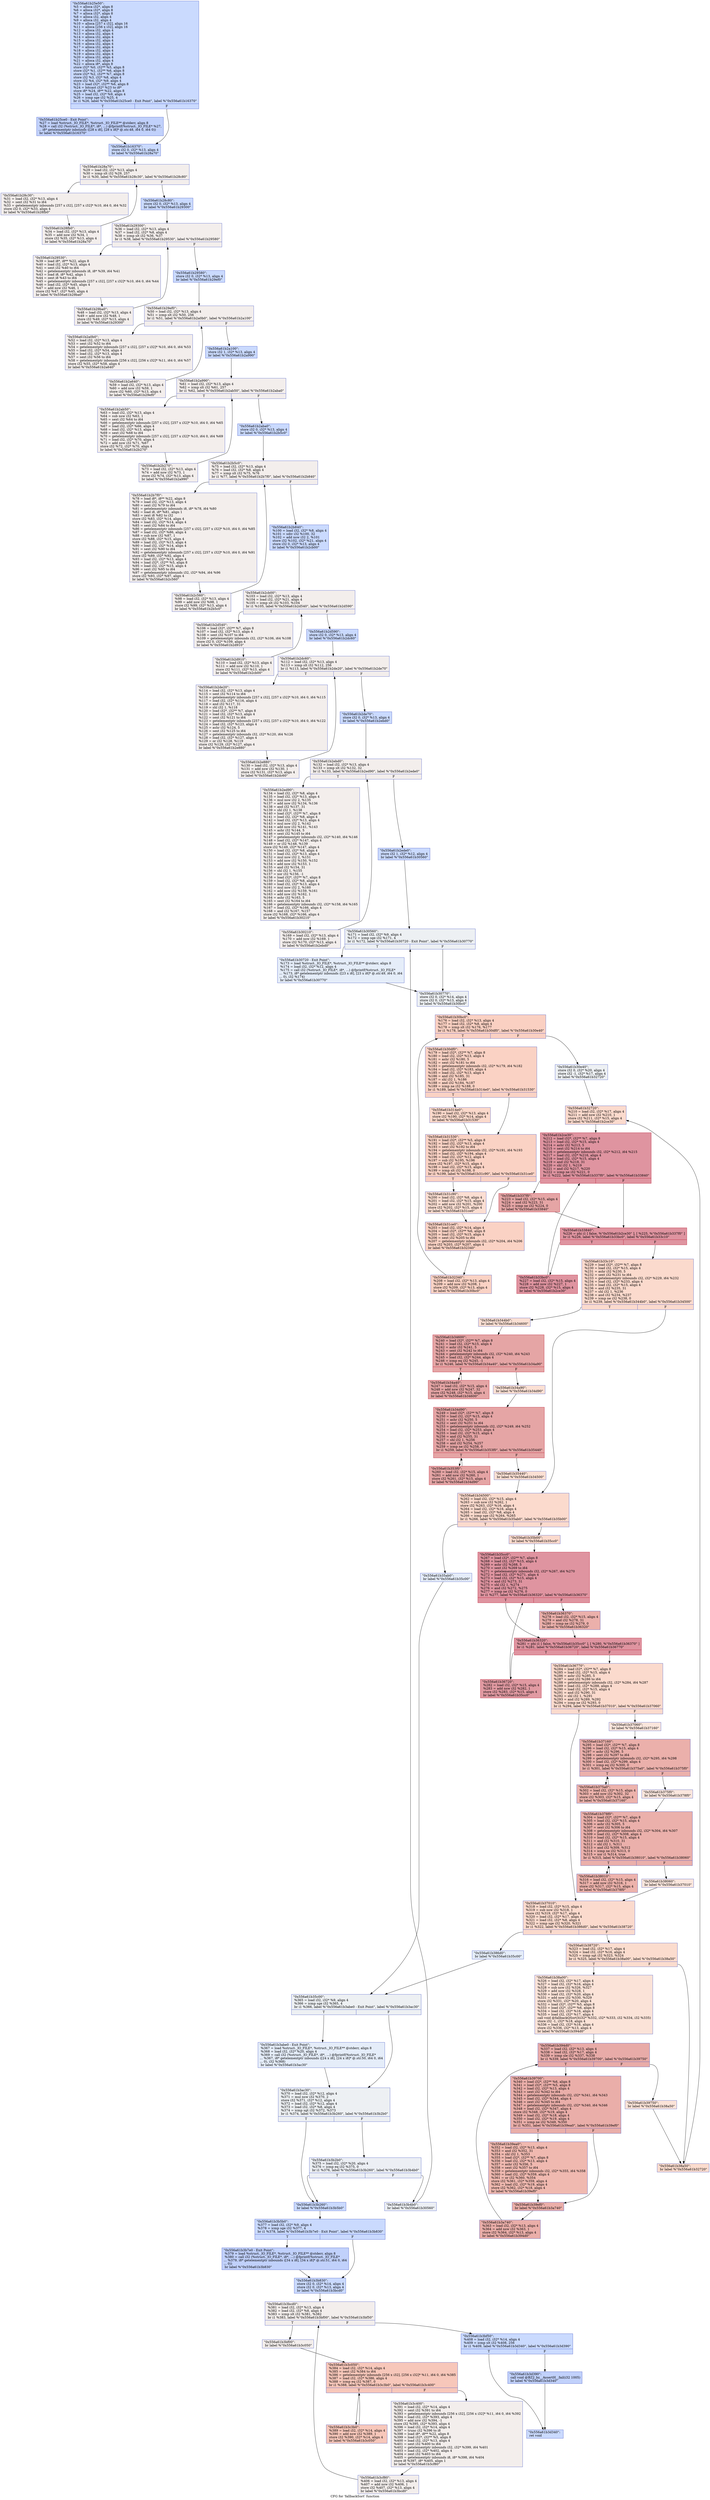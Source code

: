 digraph "CFG for 'fallbackSort' function" {
	label="CFG for 'fallbackSort' function";

	Node0x556a61b25e50 [shape=record,color="#3d50c3ff", style=filled, fillcolor="#88abfd70",label="{\"0x556a61b25e50\":\l  %5 = alloca i32*, align 8\l  %6 = alloca i32*, align 8\l  %7 = alloca i32*, align 8\l  %8 = alloca i32, align 4\l  %9 = alloca i32, align 4\l  %10 = alloca [257 x i32], align 16\l  %11 = alloca [256 x i32], align 16\l  %12 = alloca i32, align 4\l  %13 = alloca i32, align 4\l  %14 = alloca i32, align 4\l  %15 = alloca i32, align 4\l  %16 = alloca i32, align 4\l  %17 = alloca i32, align 4\l  %18 = alloca i32, align 4\l  %19 = alloca i32, align 4\l  %20 = alloca i32, align 4\l  %21 = alloca i32, align 4\l  %22 = alloca i8*, align 8\l  store i32* %0, i32** %5, align 8\l  store i32* %1, i32** %6, align 8\l  store i32* %2, i32** %7, align 8\l  store i32 %3, i32* %8, align 4\l  store i32 %4, i32* %9, align 4\l  %23 = load i32*, i32** %6, align 8\l  %24 = bitcast i32* %23 to i8*\l  store i8* %24, i8** %22, align 8\l  %25 = load i32, i32* %9, align 4\l  %26 = icmp sge i32 %25, 4\l  br i1 %26, label %\"0x556a61b25ce0 - Exit Point\", label %\"0x556a61b16370\"\l|{<s0>T|<s1>F}}"];
	Node0x556a61b25e50:s0 -> Node0x556a61b25ce0;
	Node0x556a61b25e50:s1 -> Node0x556a61b16370;
	Node0x556a61b25ce0 [shape=record,color="#3d50c3ff", style=filled, fillcolor="#7396f570",label="{\"0x556a61b25ce0 - Exit Point\":                    \l  %27 = load %struct._IO_FILE*, %struct._IO_FILE** @stderr, align 8\l  %28 = call i32 (%struct._IO_FILE*, i8*, ...) @fprintf(%struct._IO_FILE* %27,\l... i8* getelementptr inbounds ([28 x i8], [28 x i8]* @.str.48, i64 0, i64 0))\l  br label %\"0x556a61b16370\"\l}"];
	Node0x556a61b25ce0 -> Node0x556a61b16370;
	Node0x556a61b16370 [shape=record,color="#3d50c3ff", style=filled, fillcolor="#88abfd70",label="{\"0x556a61b16370\":                                 \l  store i32 0, i32* %13, align 4\l  br label %\"0x556a61b28a70\"\l}"];
	Node0x556a61b16370 -> Node0x556a61b28a70;
	Node0x556a61b28a70 [shape=record,color="#3d50c3ff", style=filled, fillcolor="#e3d9d370",label="{\"0x556a61b28a70\":                                 \l  %29 = load i32, i32* %13, align 4\l  %30 = icmp slt i32 %29, 257\l  br i1 %30, label %\"0x556a61b28c30\", label %\"0x556a61b28c80\"\l|{<s0>T|<s1>F}}"];
	Node0x556a61b28a70:s0 -> Node0x556a61b28c30;
	Node0x556a61b28a70:s1 -> Node0x556a61b28c80;
	Node0x556a61b28c30 [shape=record,color="#3d50c3ff", style=filled, fillcolor="#e3d9d370",label="{\"0x556a61b28c30\":                                 \l  %31 = load i32, i32* %13, align 4\l  %32 = sext i32 %31 to i64\l  %33 = getelementptr inbounds [257 x i32], [257 x i32]* %10, i64 0, i64 %32\l  store i32 0, i32* %33, align 4\l  br label %\"0x556a61b28fb0\"\l}"];
	Node0x556a61b28c30 -> Node0x556a61b28fb0;
	Node0x556a61b28fb0 [shape=record,color="#3d50c3ff", style=filled, fillcolor="#e3d9d370",label="{\"0x556a61b28fb0\":                                 \l  %34 = load i32, i32* %13, align 4\l  %35 = add nsw i32 %34, 1\l  store i32 %35, i32* %13, align 4\l  br label %\"0x556a61b28a70\"\l}"];
	Node0x556a61b28fb0 -> Node0x556a61b28a70;
	Node0x556a61b28c80 [shape=record,color="#3d50c3ff", style=filled, fillcolor="#88abfd70",label="{\"0x556a61b28c80\":                                 \l  store i32 0, i32* %13, align 4\l  br label %\"0x556a61b29300\"\l}"];
	Node0x556a61b28c80 -> Node0x556a61b29300;
	Node0x556a61b29300 [shape=record,color="#3d50c3ff", style=filled, fillcolor="#e3d9d370",label="{\"0x556a61b29300\":                                 \l  %36 = load i32, i32* %13, align 4\l  %37 = load i32, i32* %8, align 4\l  %38 = icmp slt i32 %36, %37\l  br i1 %38, label %\"0x556a61b29530\", label %\"0x556a61b29580\"\l|{<s0>T|<s1>F}}"];
	Node0x556a61b29300:s0 -> Node0x556a61b29530;
	Node0x556a61b29300:s1 -> Node0x556a61b29580;
	Node0x556a61b29530 [shape=record,color="#3d50c3ff", style=filled, fillcolor="#e3d9d370",label="{\"0x556a61b29530\":                                 \l  %39 = load i8*, i8** %22, align 8\l  %40 = load i32, i32* %13, align 4\l  %41 = sext i32 %40 to i64\l  %42 = getelementptr inbounds i8, i8* %39, i64 %41\l  %43 = load i8, i8* %42, align 1\l  %44 = zext i8 %43 to i64\l  %45 = getelementptr inbounds [257 x i32], [257 x i32]* %10, i64 0, i64 %44\l  %46 = load i32, i32* %45, align 4\l  %47 = add nsw i32 %46, 1\l  store i32 %47, i32* %45, align 4\l  br label %\"0x556a61b29ba0\"\l}"];
	Node0x556a61b29530 -> Node0x556a61b29ba0;
	Node0x556a61b29ba0 [shape=record,color="#3d50c3ff", style=filled, fillcolor="#e3d9d370",label="{\"0x556a61b29ba0\":                                 \l  %48 = load i32, i32* %13, align 4\l  %49 = add nsw i32 %48, 1\l  store i32 %49, i32* %13, align 4\l  br label %\"0x556a61b29300\"\l}"];
	Node0x556a61b29ba0 -> Node0x556a61b29300;
	Node0x556a61b29580 [shape=record,color="#3d50c3ff", style=filled, fillcolor="#88abfd70",label="{\"0x556a61b29580\":                                 \l  store i32 0, i32* %13, align 4\l  br label %\"0x556a61b29ef0\"\l}"];
	Node0x556a61b29580 -> Node0x556a61b29ef0;
	Node0x556a61b29ef0 [shape=record,color="#3d50c3ff", style=filled, fillcolor="#e3d9d370",label="{\"0x556a61b29ef0\":                                 \l  %50 = load i32, i32* %13, align 4\l  %51 = icmp slt i32 %50, 256\l  br i1 %51, label %\"0x556a61b2a0b0\", label %\"0x556a61b2a100\"\l|{<s0>T|<s1>F}}"];
	Node0x556a61b29ef0:s0 -> Node0x556a61b2a0b0;
	Node0x556a61b29ef0:s1 -> Node0x556a61b2a100;
	Node0x556a61b2a0b0 [shape=record,color="#3d50c3ff", style=filled, fillcolor="#e3d9d370",label="{\"0x556a61b2a0b0\":                                 \l  %52 = load i32, i32* %13, align 4\l  %53 = sext i32 %52 to i64\l  %54 = getelementptr inbounds [257 x i32], [257 x i32]* %10, i64 0, i64 %53\l  %55 = load i32, i32* %54, align 4\l  %56 = load i32, i32* %13, align 4\l  %57 = sext i32 %56 to i64\l  %58 = getelementptr inbounds [256 x i32], [256 x i32]* %11, i64 0, i64 %57\l  store i32 %55, i32* %58, align 4\l  br label %\"0x556a61b2a640\"\l}"];
	Node0x556a61b2a0b0 -> Node0x556a61b2a640;
	Node0x556a61b2a640 [shape=record,color="#3d50c3ff", style=filled, fillcolor="#e3d9d370",label="{\"0x556a61b2a640\":                                 \l  %59 = load i32, i32* %13, align 4\l  %60 = add nsw i32 %59, 1\l  store i32 %60, i32* %13, align 4\l  br label %\"0x556a61b29ef0\"\l}"];
	Node0x556a61b2a640 -> Node0x556a61b29ef0;
	Node0x556a61b2a100 [shape=record,color="#3d50c3ff", style=filled, fillcolor="#88abfd70",label="{\"0x556a61b2a100\":                                 \l  store i32 1, i32* %13, align 4\l  br label %\"0x556a61b2a990\"\l}"];
	Node0x556a61b2a100 -> Node0x556a61b2a990;
	Node0x556a61b2a990 [shape=record,color="#3d50c3ff", style=filled, fillcolor="#e3d9d370",label="{\"0x556a61b2a990\":                                 \l  %61 = load i32, i32* %13, align 4\l  %62 = icmp slt i32 %61, 257\l  br i1 %62, label %\"0x556a61b2ab50\", label %\"0x556a61b2aba0\"\l|{<s0>T|<s1>F}}"];
	Node0x556a61b2a990:s0 -> Node0x556a61b2ab50;
	Node0x556a61b2a990:s1 -> Node0x556a61b2aba0;
	Node0x556a61b2ab50 [shape=record,color="#3d50c3ff", style=filled, fillcolor="#e3d9d370",label="{\"0x556a61b2ab50\":                                 \l  %63 = load i32, i32* %13, align 4\l  %64 = sub nsw i32 %63, 1\l  %65 = sext i32 %64 to i64\l  %66 = getelementptr inbounds [257 x i32], [257 x i32]* %10, i64 0, i64 %65\l  %67 = load i32, i32* %66, align 4\l  %68 = load i32, i32* %13, align 4\l  %69 = sext i32 %68 to i64\l  %70 = getelementptr inbounds [257 x i32], [257 x i32]* %10, i64 0, i64 %69\l  %71 = load i32, i32* %70, align 4\l  %72 = add nsw i32 %71, %67\l  store i32 %72, i32* %70, align 4\l  br label %\"0x556a61b2b270\"\l}"];
	Node0x556a61b2ab50 -> Node0x556a61b2b270;
	Node0x556a61b2b270 [shape=record,color="#3d50c3ff", style=filled, fillcolor="#e3d9d370",label="{\"0x556a61b2b270\":                                 \l  %73 = load i32, i32* %13, align 4\l  %74 = add nsw i32 %73, 1\l  store i32 %74, i32* %13, align 4\l  br label %\"0x556a61b2a990\"\l}"];
	Node0x556a61b2b270 -> Node0x556a61b2a990;
	Node0x556a61b2aba0 [shape=record,color="#3d50c3ff", style=filled, fillcolor="#88abfd70",label="{\"0x556a61b2aba0\":                                 \l  store i32 0, i32* %13, align 4\l  br label %\"0x556a61b2b5c0\"\l}"];
	Node0x556a61b2aba0 -> Node0x556a61b2b5c0;
	Node0x556a61b2b5c0 [shape=record,color="#3d50c3ff", style=filled, fillcolor="#e3d9d370",label="{\"0x556a61b2b5c0\":                                 \l  %75 = load i32, i32* %13, align 4\l  %76 = load i32, i32* %8, align 4\l  %77 = icmp slt i32 %75, %76\l  br i1 %77, label %\"0x556a61b2b7f0\", label %\"0x556a61b2b840\"\l|{<s0>T|<s1>F}}"];
	Node0x556a61b2b5c0:s0 -> Node0x556a61b2b7f0;
	Node0x556a61b2b5c0:s1 -> Node0x556a61b2b840;
	Node0x556a61b2b7f0 [shape=record,color="#3d50c3ff", style=filled, fillcolor="#e3d9d370",label="{\"0x556a61b2b7f0\":                                 \l  %78 = load i8*, i8** %22, align 8\l  %79 = load i32, i32* %13, align 4\l  %80 = sext i32 %79 to i64\l  %81 = getelementptr inbounds i8, i8* %78, i64 %80\l  %82 = load i8, i8* %81, align 1\l  %83 = zext i8 %82 to i32\l  store i32 %83, i32* %14, align 4\l  %84 = load i32, i32* %14, align 4\l  %85 = sext i32 %84 to i64\l  %86 = getelementptr inbounds [257 x i32], [257 x i32]* %10, i64 0, i64 %85\l  %87 = load i32, i32* %86, align 4\l  %88 = sub nsw i32 %87, 1\l  store i32 %88, i32* %15, align 4\l  %89 = load i32, i32* %15, align 4\l  %90 = load i32, i32* %14, align 4\l  %91 = sext i32 %90 to i64\l  %92 = getelementptr inbounds [257 x i32], [257 x i32]* %10, i64 0, i64 %91\l  store i32 %89, i32* %92, align 4\l  %93 = load i32, i32* %13, align 4\l  %94 = load i32*, i32** %5, align 8\l  %95 = load i32, i32* %15, align 4\l  %96 = sext i32 %95 to i64\l  %97 = getelementptr inbounds i32, i32* %94, i64 %96\l  store i32 %93, i32* %97, align 4\l  br label %\"0x556a61b2c560\"\l}"];
	Node0x556a61b2b7f0 -> Node0x556a61b2c560;
	Node0x556a61b2c560 [shape=record,color="#3d50c3ff", style=filled, fillcolor="#e3d9d370",label="{\"0x556a61b2c560\":                                 \l  %98 = load i32, i32* %13, align 4\l  %99 = add nsw i32 %98, 1\l  store i32 %99, i32* %13, align 4\l  br label %\"0x556a61b2b5c0\"\l}"];
	Node0x556a61b2c560 -> Node0x556a61b2b5c0;
	Node0x556a61b2b840 [shape=record,color="#3d50c3ff", style=filled, fillcolor="#88abfd70",label="{\"0x556a61b2b840\":                                 \l  %100 = load i32, i32* %8, align 4\l  %101 = sdiv i32 %100, 32\l  %102 = add nsw i32 2, %101\l  store i32 %102, i32* %21, align 4\l  store i32 0, i32* %13, align 4\l  br label %\"0x556a61b2cb00\"\l}"];
	Node0x556a61b2b840 -> Node0x556a61b2cb00;
	Node0x556a61b2cb00 [shape=record,color="#3d50c3ff", style=filled, fillcolor="#e3d9d370",label="{\"0x556a61b2cb00\":                                 \l  %103 = load i32, i32* %13, align 4\l  %104 = load i32, i32* %21, align 4\l  %105 = icmp slt i32 %103, %104\l  br i1 %105, label %\"0x556a61b2d540\", label %\"0x556a61b2d590\"\l|{<s0>T|<s1>F}}"];
	Node0x556a61b2cb00:s0 -> Node0x556a61b2d540;
	Node0x556a61b2cb00:s1 -> Node0x556a61b2d590;
	Node0x556a61b2d540 [shape=record,color="#3d50c3ff", style=filled, fillcolor="#e3d9d370",label="{\"0x556a61b2d540\":                                 \l  %106 = load i32*, i32** %7, align 8\l  %107 = load i32, i32* %13, align 4\l  %108 = sext i32 %107 to i64\l  %109 = getelementptr inbounds i32, i32* %106, i64 %108\l  store i32 0, i32* %109, align 4\l  br label %\"0x556a61b2d910\"\l}"];
	Node0x556a61b2d540 -> Node0x556a61b2d910;
	Node0x556a61b2d910 [shape=record,color="#3d50c3ff", style=filled, fillcolor="#e3d9d370",label="{\"0x556a61b2d910\":                                 \l  %110 = load i32, i32* %13, align 4\l  %111 = add nsw i32 %110, 1\l  store i32 %111, i32* %13, align 4\l  br label %\"0x556a61b2cb00\"\l}"];
	Node0x556a61b2d910 -> Node0x556a61b2cb00;
	Node0x556a61b2d590 [shape=record,color="#3d50c3ff", style=filled, fillcolor="#88abfd70",label="{\"0x556a61b2d590\":                                 \l  store i32 0, i32* %13, align 4\l  br label %\"0x556a61b2dc60\"\l}"];
	Node0x556a61b2d590 -> Node0x556a61b2dc60;
	Node0x556a61b2dc60 [shape=record,color="#3d50c3ff", style=filled, fillcolor="#e3d9d370",label="{\"0x556a61b2dc60\":                                 \l  %112 = load i32, i32* %13, align 4\l  %113 = icmp slt i32 %112, 256\l  br i1 %113, label %\"0x556a61b2de20\", label %\"0x556a61b2de70\"\l|{<s0>T|<s1>F}}"];
	Node0x556a61b2dc60:s0 -> Node0x556a61b2de20;
	Node0x556a61b2dc60:s1 -> Node0x556a61b2de70;
	Node0x556a61b2de20 [shape=record,color="#3d50c3ff", style=filled, fillcolor="#e3d9d370",label="{\"0x556a61b2de20\":                                 \l  %114 = load i32, i32* %13, align 4\l  %115 = sext i32 %114 to i64\l  %116 = getelementptr inbounds [257 x i32], [257 x i32]* %10, i64 0, i64 %115\l  %117 = load i32, i32* %116, align 4\l  %118 = and i32 %117, 31\l  %119 = shl i32 1, %118\l  %120 = load i32*, i32** %7, align 8\l  %121 = load i32, i32* %13, align 4\l  %122 = sext i32 %121 to i64\l  %123 = getelementptr inbounds [257 x i32], [257 x i32]* %10, i64 0, i64 %122\l  %124 = load i32, i32* %123, align 4\l  %125 = ashr i32 %124, 5\l  %126 = sext i32 %125 to i64\l  %127 = getelementptr inbounds i32, i32* %120, i64 %126\l  %128 = load i32, i32* %127, align 4\l  %129 = or i32 %128, %119\l  store i32 %129, i32* %127, align 4\l  br label %\"0x556a61b2e880\"\l}"];
	Node0x556a61b2de20 -> Node0x556a61b2e880;
	Node0x556a61b2e880 [shape=record,color="#3d50c3ff", style=filled, fillcolor="#e3d9d370",label="{\"0x556a61b2e880\":                                 \l  %130 = load i32, i32* %13, align 4\l  %131 = add nsw i32 %130, 1\l  store i32 %131, i32* %13, align 4\l  br label %\"0x556a61b2dc60\"\l}"];
	Node0x556a61b2e880 -> Node0x556a61b2dc60;
	Node0x556a61b2de70 [shape=record,color="#3d50c3ff", style=filled, fillcolor="#88abfd70",label="{\"0x556a61b2de70\":                                 \l  store i32 0, i32* %13, align 4\l  br label %\"0x556a61b2ebd0\"\l}"];
	Node0x556a61b2de70 -> Node0x556a61b2ebd0;
	Node0x556a61b2ebd0 [shape=record,color="#3d50c3ff", style=filled, fillcolor="#e3d9d370",label="{\"0x556a61b2ebd0\":                                 \l  %132 = load i32, i32* %13, align 4\l  %133 = icmp slt i32 %132, 32\l  br i1 %133, label %\"0x556a61b2ed90\", label %\"0x556a61b2ede0\"\l|{<s0>T|<s1>F}}"];
	Node0x556a61b2ebd0:s0 -> Node0x556a61b2ed90;
	Node0x556a61b2ebd0:s1 -> Node0x556a61b2ede0;
	Node0x556a61b2ed90 [shape=record,color="#3d50c3ff", style=filled, fillcolor="#e3d9d370",label="{\"0x556a61b2ed90\":                                 \l  %134 = load i32, i32* %8, align 4\l  %135 = load i32, i32* %13, align 4\l  %136 = mul nsw i32 2, %135\l  %137 = add nsw i32 %134, %136\l  %138 = and i32 %137, 31\l  %139 = shl i32 1, %138\l  %140 = load i32*, i32** %7, align 8\l  %141 = load i32, i32* %8, align 4\l  %142 = load i32, i32* %13, align 4\l  %143 = mul nsw i32 2, %142\l  %144 = add nsw i32 %141, %143\l  %145 = ashr i32 %144, 5\l  %146 = sext i32 %145 to i64\l  %147 = getelementptr inbounds i32, i32* %140, i64 %146\l  %148 = load i32, i32* %147, align 4\l  %149 = or i32 %148, %139\l  store i32 %149, i32* %147, align 4\l  %150 = load i32, i32* %8, align 4\l  %151 = load i32, i32* %13, align 4\l  %152 = mul nsw i32 2, %151\l  %153 = add nsw i32 %150, %152\l  %154 = add nsw i32 %153, 1\l  %155 = and i32 %154, 31\l  %156 = shl i32 1, %155\l  %157 = xor i32 %156, -1\l  %158 = load i32*, i32** %7, align 8\l  %159 = load i32, i32* %8, align 4\l  %160 = load i32, i32* %13, align 4\l  %161 = mul nsw i32 2, %160\l  %162 = add nsw i32 %159, %161\l  %163 = add nsw i32 %162, 1\l  %164 = ashr i32 %163, 5\l  %165 = sext i32 %164 to i64\l  %166 = getelementptr inbounds i32, i32* %158, i64 %165\l  %167 = load i32, i32* %166, align 4\l  %168 = and i32 %167, %157\l  store i32 %168, i32* %166, align 4\l  br label %\"0x556a61b30210\"\l}"];
	Node0x556a61b2ed90 -> Node0x556a61b30210;
	Node0x556a61b30210 [shape=record,color="#3d50c3ff", style=filled, fillcolor="#e3d9d370",label="{\"0x556a61b30210\":                                 \l  %169 = load i32, i32* %13, align 4\l  %170 = add nsw i32 %169, 1\l  store i32 %170, i32* %13, align 4\l  br label %\"0x556a61b2ebd0\"\l}"];
	Node0x556a61b30210 -> Node0x556a61b2ebd0;
	Node0x556a61b2ede0 [shape=record,color="#3d50c3ff", style=filled, fillcolor="#88abfd70",label="{\"0x556a61b2ede0\":                                 \l  store i32 1, i32* %12, align 4\l  br label %\"0x556a61b30560\"\l}"];
	Node0x556a61b2ede0 -> Node0x556a61b30560;
	Node0x556a61b30560 [shape=record,color="#3d50c3ff", style=filled, fillcolor="#d6dce470",label="{\"0x556a61b30560\":                                 \l  %171 = load i32, i32* %9, align 4\l  %172 = icmp sge i32 %171, 4\l  br i1 %172, label %\"0x556a61b30720 - Exit Point\", label %\"0x556a61b30770\"\l|{<s0>T|<s1>F}}"];
	Node0x556a61b30560:s0 -> Node0x556a61b30720;
	Node0x556a61b30560:s1 -> Node0x556a61b30770;
	Node0x556a61b30720 [shape=record,color="#3d50c3ff", style=filled, fillcolor="#c5d6f270",label="{\"0x556a61b30720 - Exit Point\":                    \l  %173 = load %struct._IO_FILE*, %struct._IO_FILE** @stderr, align 8\l  %174 = load i32, i32* %12, align 4\l  %175 = call i32 (%struct._IO_FILE*, i8*, ...) @fprintf(%struct._IO_FILE*\l... %173, i8* getelementptr inbounds ([23 x i8], [23 x i8]* @.str.49, i64 0, i64\l... 0), i32 %174)\l  br label %\"0x556a61b30770\"\l}"];
	Node0x556a61b30720 -> Node0x556a61b30770;
	Node0x556a61b30770 [shape=record,color="#3d50c3ff", style=filled, fillcolor="#d6dce470",label="{\"0x556a61b30770\":                                 \l  store i32 0, i32* %14, align 4\l  store i32 0, i32* %13, align 4\l  br label %\"0x556a61b30bc0\"\l}"];
	Node0x556a61b30770 -> Node0x556a61b30bc0;
	Node0x556a61b30bc0 [shape=record,color="#3d50c3ff", style=filled, fillcolor="#f3947570",label="{\"0x556a61b30bc0\":                                 \l  %176 = load i32, i32* %13, align 4\l  %177 = load i32, i32* %8, align 4\l  %178 = icmp slt i32 %176, %177\l  br i1 %178, label %\"0x556a61b30df0\", label %\"0x556a61b30e40\"\l|{<s0>T|<s1>F}}"];
	Node0x556a61b30bc0:s0 -> Node0x556a61b30df0;
	Node0x556a61b30bc0:s1 -> Node0x556a61b30e40;
	Node0x556a61b30df0 [shape=record,color="#3d50c3ff", style=filled, fillcolor="#f4987a70",label="{\"0x556a61b30df0\":                                 \l  %179 = load i32*, i32** %7, align 8\l  %180 = load i32, i32* %13, align 4\l  %181 = ashr i32 %180, 5\l  %182 = sext i32 %181 to i64\l  %183 = getelementptr inbounds i32, i32* %179, i64 %182\l  %184 = load i32, i32* %183, align 4\l  %185 = load i32, i32* %13, align 4\l  %186 = and i32 %185, 31\l  %187 = shl i32 1, %186\l  %188 = and i32 %184, %187\l  %189 = icmp ne i32 %188, 0\l  br i1 %189, label %\"0x556a61b314e0\", label %\"0x556a61b31530\"\l|{<s0>T|<s1>F}}"];
	Node0x556a61b30df0:s0 -> Node0x556a61b314e0;
	Node0x556a61b30df0:s1 -> Node0x556a61b31530;
	Node0x556a61b314e0 [shape=record,color="#3d50c3ff", style=filled, fillcolor="#f7a88970",label="{\"0x556a61b314e0\":                                 \l  %190 = load i32, i32* %13, align 4\l  store i32 %190, i32* %14, align 4\l  br label %\"0x556a61b31530\"\l}"];
	Node0x556a61b314e0 -> Node0x556a61b31530;
	Node0x556a61b31530 [shape=record,color="#3d50c3ff", style=filled, fillcolor="#f4987a70",label="{\"0x556a61b31530\":                                 \l  %191 = load i32*, i32** %5, align 8\l  %192 = load i32, i32* %13, align 4\l  %193 = sext i32 %192 to i64\l  %194 = getelementptr inbounds i32, i32* %191, i64 %193\l  %195 = load i32, i32* %194, align 4\l  %196 = load i32, i32* %12, align 4\l  %197 = sub i32 %195, %196\l  store i32 %197, i32* %15, align 4\l  %198 = load i32, i32* %15, align 4\l  %199 = icmp slt i32 %198, 0\l  br i1 %199, label %\"0x556a61b31c90\", label %\"0x556a61b31ce0\"\l|{<s0>T|<s1>F}}"];
	Node0x556a61b31530:s0 -> Node0x556a61b31c90;
	Node0x556a61b31530:s1 -> Node0x556a61b31ce0;
	Node0x556a61b31c90 [shape=record,color="#3d50c3ff", style=filled, fillcolor="#f7b59970",label="{\"0x556a61b31c90\":                                 \l  %200 = load i32, i32* %8, align 4\l  %201 = load i32, i32* %15, align 4\l  %202 = add nsw i32 %201, %200\l  store i32 %202, i32* %15, align 4\l  br label %\"0x556a61b31ce0\"\l}"];
	Node0x556a61b31c90 -> Node0x556a61b31ce0;
	Node0x556a61b31ce0 [shape=record,color="#3d50c3ff", style=filled, fillcolor="#f4987a70",label="{\"0x556a61b31ce0\":                                 \l  %203 = load i32, i32* %14, align 4\l  %204 = load i32*, i32** %6, align 8\l  %205 = load i32, i32* %15, align 4\l  %206 = sext i32 %205 to i64\l  %207 = getelementptr inbounds i32, i32* %204, i64 %206\l  store i32 %203, i32* %207, align 4\l  br label %\"0x556a61b32340\"\l}"];
	Node0x556a61b31ce0 -> Node0x556a61b32340;
	Node0x556a61b32340 [shape=record,color="#3d50c3ff", style=filled, fillcolor="#f4987a70",label="{\"0x556a61b32340\":                                 \l  %208 = load i32, i32* %13, align 4\l  %209 = add nsw i32 %208, 1\l  store i32 %209, i32* %13, align 4\l  br label %\"0x556a61b30bc0\"\l}"];
	Node0x556a61b32340 -> Node0x556a61b30bc0;
	Node0x556a61b30e40 [shape=record,color="#3d50c3ff", style=filled, fillcolor="#d6dce470",label="{\"0x556a61b30e40\":                                 \l  store i32 0, i32* %20, align 4\l  store i32 -1, i32* %17, align 4\l  br label %\"0x556a61b32720\"\l}"];
	Node0x556a61b30e40 -> Node0x556a61b32720;
	Node0x556a61b32720 [shape=record,color="#3d50c3ff", style=filled, fillcolor="#f7ac8e70",label="{\"0x556a61b32720\":                                 \l  %210 = load i32, i32* %17, align 4\l  %211 = add nsw i32 %210, 1\l  store i32 %211, i32* %15, align 4\l  br label %\"0x556a61b2ce30\"\l}"];
	Node0x556a61b32720 -> Node0x556a61b2ce30;
	Node0x556a61b2ce30 [shape=record,color="#b70d28ff", style=filled, fillcolor="#b70d2870",label="{\"0x556a61b2ce30\":                                 \l  %212 = load i32*, i32** %7, align 8\l  %213 = load i32, i32* %15, align 4\l  %214 = ashr i32 %213, 5\l  %215 = sext i32 %214 to i64\l  %216 = getelementptr inbounds i32, i32* %212, i64 %215\l  %217 = load i32, i32* %216, align 4\l  %218 = load i32, i32* %15, align 4\l  %219 = and i32 %218, 31\l  %220 = shl i32 1, %219\l  %221 = and i32 %217, %220\l  %222 = icmp ne i32 %221, 0\l  br i1 %222, label %\"0x556a61b337f0\", label %\"0x556a61b33840\"\l|{<s0>T|<s1>F}}"];
	Node0x556a61b2ce30:s0 -> Node0x556a61b337f0;
	Node0x556a61b2ce30:s1 -> Node0x556a61b33840;
	Node0x556a61b337f0 [shape=record,color="#b70d28ff", style=filled, fillcolor="#c5333470",label="{\"0x556a61b337f0\":                                 \l  %223 = load i32, i32* %15, align 4\l  %224 = and i32 %223, 31\l  %225 = icmp ne i32 %224, 0\l  br label %\"0x556a61b33840\"\l}"];
	Node0x556a61b337f0 -> Node0x556a61b33840;
	Node0x556a61b33840 [shape=record,color="#b70d28ff", style=filled, fillcolor="#b70d2870",label="{\"0x556a61b33840\":                                 \l  %226 = phi i1 [ false, %\"0x556a61b2ce30\" ], [ %225, %\"0x556a61b337f0\" ]\l  br i1 %226, label %\"0x556a61b33bc0\", label %\"0x556a61b33c10\"\l|{<s0>T|<s1>F}}"];
	Node0x556a61b33840:s0 -> Node0x556a61b33bc0;
	Node0x556a61b33840:s1 -> Node0x556a61b33c10;
	Node0x556a61b33bc0 [shape=record,color="#b70d28ff", style=filled, fillcolor="#b70d2870",label="{\"0x556a61b33bc0\":                                 \l  %227 = load i32, i32* %15, align 4\l  %228 = add nsw i32 %227, 1\l  store i32 %228, i32* %15, align 4\l  br label %\"0x556a61b2ce30\"\l}"];
	Node0x556a61b33bc0 -> Node0x556a61b2ce30;
	Node0x556a61b33c10 [shape=record,color="#3d50c3ff", style=filled, fillcolor="#f7ac8e70",label="{\"0x556a61b33c10\":                                 \l  %229 = load i32*, i32** %7, align 8\l  %230 = load i32, i32* %15, align 4\l  %231 = ashr i32 %230, 5\l  %232 = sext i32 %231 to i64\l  %233 = getelementptr inbounds i32, i32* %229, i64 %232\l  %234 = load i32, i32* %233, align 4\l  %235 = load i32, i32* %15, align 4\l  %236 = and i32 %235, 31\l  %237 = shl i32 1, %236\l  %238 = and i32 %234, %237\l  %239 = icmp ne i32 %238, 0\l  br i1 %239, label %\"0x556a61b344b0\", label %\"0x556a61b34500\"\l|{<s0>T|<s1>F}}"];
	Node0x556a61b33c10:s0 -> Node0x556a61b344b0;
	Node0x556a61b33c10:s1 -> Node0x556a61b34500;
	Node0x556a61b344b0 [shape=record,color="#3d50c3ff", style=filled, fillcolor="#f7b99e70",label="{\"0x556a61b344b0\":                                 \l  br label %\"0x556a61b34600\"\l}"];
	Node0x556a61b344b0 -> Node0x556a61b34600;
	Node0x556a61b34600 [shape=record,color="#b70d28ff", style=filled, fillcolor="#c5333470",label="{\"0x556a61b34600\":                                 \l  %240 = load i32*, i32** %7, align 8\l  %241 = load i32, i32* %15, align 4\l  %242 = ashr i32 %241, 5\l  %243 = sext i32 %242 to i64\l  %244 = getelementptr inbounds i32, i32* %240, i64 %243\l  %245 = load i32, i32* %244, align 4\l  %246 = icmp eq i32 %245, -1\l  br i1 %246, label %\"0x556a61b34a40\", label %\"0x556a61b34a90\"\l|{<s0>T|<s1>F}}"];
	Node0x556a61b34600:s0 -> Node0x556a61b34a40;
	Node0x556a61b34600:s1 -> Node0x556a61b34a90;
	Node0x556a61b34a40 [shape=record,color="#b70d28ff", style=filled, fillcolor="#c5333470",label="{\"0x556a61b34a40\":                                 \l  %247 = load i32, i32* %15, align 4\l  %248 = add nsw i32 %247, 32\l  store i32 %248, i32* %15, align 4\l  br label %\"0x556a61b34600\"\l}"];
	Node0x556a61b34a40 -> Node0x556a61b34600;
	Node0x556a61b34a90 [shape=record,color="#3d50c3ff", style=filled, fillcolor="#f7b99e70",label="{\"0x556a61b34a90\":                                 \l  br label %\"0x556a61b34d90\"\l}"];
	Node0x556a61b34a90 -> Node0x556a61b34d90;
	Node0x556a61b34d90 [shape=record,color="#b70d28ff", style=filled, fillcolor="#c5333470",label="{\"0x556a61b34d90\":                                 \l  %249 = load i32*, i32** %7, align 8\l  %250 = load i32, i32* %15, align 4\l  %251 = ashr i32 %250, 5\l  %252 = sext i32 %251 to i64\l  %253 = getelementptr inbounds i32, i32* %249, i64 %252\l  %254 = load i32, i32* %253, align 4\l  %255 = load i32, i32* %15, align 4\l  %256 = and i32 %255, 31\l  %257 = shl i32 1, %256\l  %258 = and i32 %254, %257\l  %259 = icmp ne i32 %258, 0\l  br i1 %259, label %\"0x556a61b353f0\", label %\"0x556a61b35440\"\l|{<s0>T|<s1>F}}"];
	Node0x556a61b34d90:s0 -> Node0x556a61b353f0;
	Node0x556a61b34d90:s1 -> Node0x556a61b35440;
	Node0x556a61b353f0 [shape=record,color="#b70d28ff", style=filled, fillcolor="#c5333470",label="{\"0x556a61b353f0\":                                 \l  %260 = load i32, i32* %15, align 4\l  %261 = add nsw i32 %260, 1\l  store i32 %261, i32* %15, align 4\l  br label %\"0x556a61b34d90\"\l}"];
	Node0x556a61b353f0 -> Node0x556a61b34d90;
	Node0x556a61b35440 [shape=record,color="#3d50c3ff", style=filled, fillcolor="#f7b99e70",label="{\"0x556a61b35440\":                                 \l  br label %\"0x556a61b34500\"\l}"];
	Node0x556a61b35440 -> Node0x556a61b34500;
	Node0x556a61b34500 [shape=record,color="#3d50c3ff", style=filled, fillcolor="#f7ac8e70",label="{\"0x556a61b34500\":                                 \l  %262 = load i32, i32* %15, align 4\l  %263 = sub nsw i32 %262, 1\l  store i32 %263, i32* %16, align 4\l  %264 = load i32, i32* %16, align 4\l  %265 = load i32, i32* %8, align 4\l  %266 = icmp sge i32 %264, %265\l  br i1 %266, label %\"0x556a61b35ab0\", label %\"0x556a61b35b00\"\l|{<s0>T|<s1>F}}"];
	Node0x556a61b34500:s0 -> Node0x556a61b35ab0;
	Node0x556a61b34500:s1 -> Node0x556a61b35b00;
	Node0x556a61b35ab0 [shape=record,color="#3d50c3ff", style=filled, fillcolor="#c5d6f270",label="{\"0x556a61b35ab0\":                                 \l  br label %\"0x556a61b35c00\"\l}"];
	Node0x556a61b35ab0 -> Node0x556a61b35c00;
	Node0x556a61b35b00 [shape=record,color="#3d50c3ff", style=filled, fillcolor="#f7ac8e70",label="{\"0x556a61b35b00\":                                 \l  br label %\"0x556a61b35cc0\"\l}"];
	Node0x556a61b35b00 -> Node0x556a61b35cc0;
	Node0x556a61b35cc0 [shape=record,color="#b70d28ff", style=filled, fillcolor="#b70d2870",label="{\"0x556a61b35cc0\":                                 \l  %267 = load i32*, i32** %7, align 8\l  %268 = load i32, i32* %15, align 4\l  %269 = ashr i32 %268, 5\l  %270 = sext i32 %269 to i64\l  %271 = getelementptr inbounds i32, i32* %267, i64 %270\l  %272 = load i32, i32* %271, align 4\l  %273 = load i32, i32* %15, align 4\l  %274 = and i32 %273, 31\l  %275 = shl i32 1, %274\l  %276 = and i32 %272, %275\l  %277 = icmp ne i32 %276, 0\l  br i1 %277, label %\"0x556a61b36320\", label %\"0x556a61b36370\"\l|{<s0>T|<s1>F}}"];
	Node0x556a61b35cc0:s0 -> Node0x556a61b36320;
	Node0x556a61b35cc0:s1 -> Node0x556a61b36370;
	Node0x556a61b36370 [shape=record,color="#3d50c3ff", style=filled, fillcolor="#d24b4070",label="{\"0x556a61b36370\":                                 \l  %278 = load i32, i32* %15, align 4\l  %279 = and i32 %278, 31\l  %280 = icmp ne i32 %279, 0\l  br label %\"0x556a61b36320\"\l}"];
	Node0x556a61b36370 -> Node0x556a61b36320;
	Node0x556a61b36320 [shape=record,color="#b70d28ff", style=filled, fillcolor="#b70d2870",label="{\"0x556a61b36320\":                                 \l  %281 = phi i1 [ false, %\"0x556a61b35cc0\" ], [ %280, %\"0x556a61b36370\" ]\l  br i1 %281, label %\"0x556a61b36720\", label %\"0x556a61b36770\"\l|{<s0>T|<s1>F}}"];
	Node0x556a61b36320:s0 -> Node0x556a61b36720;
	Node0x556a61b36320:s1 -> Node0x556a61b36770;
	Node0x556a61b36720 [shape=record,color="#b70d28ff", style=filled, fillcolor="#bb1b2c70",label="{\"0x556a61b36720\":                                 \l  %282 = load i32, i32* %15, align 4\l  %283 = add nsw i32 %282, 1\l  store i32 %283, i32* %15, align 4\l  br label %\"0x556a61b35cc0\"\l}"];
	Node0x556a61b36720 -> Node0x556a61b35cc0;
	Node0x556a61b36770 [shape=record,color="#3d50c3ff", style=filled, fillcolor="#f7ac8e70",label="{\"0x556a61b36770\":                                 \l  %284 = load i32*, i32** %7, align 8\l  %285 = load i32, i32* %15, align 4\l  %286 = ashr i32 %285, 5\l  %287 = sext i32 %286 to i64\l  %288 = getelementptr inbounds i32, i32* %284, i64 %287\l  %289 = load i32, i32* %288, align 4\l  %290 = load i32, i32* %15, align 4\l  %291 = and i32 %290, 31\l  %292 = shl i32 1, %291\l  %293 = and i32 %289, %292\l  %294 = icmp ne i32 %293, 0\l  br i1 %294, label %\"0x556a61b37010\", label %\"0x556a61b37060\"\l|{<s0>T|<s1>F}}"];
	Node0x556a61b36770:s0 -> Node0x556a61b37010;
	Node0x556a61b36770:s1 -> Node0x556a61b37060;
	Node0x556a61b37060 [shape=record,color="#3d50c3ff", style=filled, fillcolor="#f3c7b170",label="{\"0x556a61b37060\":                                 \l  br label %\"0x556a61b37160\"\l}"];
	Node0x556a61b37060 -> Node0x556a61b37160;
	Node0x556a61b37160 [shape=record,color="#3d50c3ff", style=filled, fillcolor="#d24b4070",label="{\"0x556a61b37160\":                                 \l  %295 = load i32*, i32** %7, align 8\l  %296 = load i32, i32* %15, align 4\l  %297 = ashr i32 %296, 5\l  %298 = sext i32 %297 to i64\l  %299 = getelementptr inbounds i32, i32* %295, i64 %298\l  %300 = load i32, i32* %299, align 4\l  %301 = icmp eq i32 %300, 0\l  br i1 %301, label %\"0x556a61b375a0\", label %\"0x556a61b375f0\"\l|{<s0>T|<s1>F}}"];
	Node0x556a61b37160:s0 -> Node0x556a61b375a0;
	Node0x556a61b37160:s1 -> Node0x556a61b375f0;
	Node0x556a61b375a0 [shape=record,color="#3d50c3ff", style=filled, fillcolor="#d6524470",label="{\"0x556a61b375a0\":                                 \l  %302 = load i32, i32* %15, align 4\l  %303 = add nsw i32 %302, 32\l  store i32 %303, i32* %15, align 4\l  br label %\"0x556a61b37160\"\l}"];
	Node0x556a61b375a0 -> Node0x556a61b37160;
	Node0x556a61b375f0 [shape=record,color="#3d50c3ff", style=filled, fillcolor="#f3c7b170",label="{\"0x556a61b375f0\":                                 \l  br label %\"0x556a61b378f0\"\l}"];
	Node0x556a61b375f0 -> Node0x556a61b378f0;
	Node0x556a61b378f0 [shape=record,color="#3d50c3ff", style=filled, fillcolor="#d24b4070",label="{\"0x556a61b378f0\":                                 \l  %304 = load i32*, i32** %7, align 8\l  %305 = load i32, i32* %15, align 4\l  %306 = ashr i32 %305, 5\l  %307 = sext i32 %306 to i64\l  %308 = getelementptr inbounds i32, i32* %304, i64 %307\l  %309 = load i32, i32* %308, align 4\l  %310 = load i32, i32* %15, align 4\l  %311 = and i32 %310, 31\l  %312 = shl i32 1, %311\l  %313 = and i32 %309, %312\l  %314 = icmp ne i32 %313, 0\l  %315 = xor i1 %314, true\l  br i1 %315, label %\"0x556a61b38010\", label %\"0x556a61b38060\"\l|{<s0>T|<s1>F}}"];
	Node0x556a61b378f0:s0 -> Node0x556a61b38010;
	Node0x556a61b378f0:s1 -> Node0x556a61b38060;
	Node0x556a61b38010 [shape=record,color="#3d50c3ff", style=filled, fillcolor="#d6524470",label="{\"0x556a61b38010\":                                 \l  %316 = load i32, i32* %15, align 4\l  %317 = add nsw i32 %316, 1\l  store i32 %317, i32* %15, align 4\l  br label %\"0x556a61b378f0\"\l}"];
	Node0x556a61b38010 -> Node0x556a61b378f0;
	Node0x556a61b38060 [shape=record,color="#3d50c3ff", style=filled, fillcolor="#f3c7b170",label="{\"0x556a61b38060\":                                 \l  br label %\"0x556a61b37010\"\l}"];
	Node0x556a61b38060 -> Node0x556a61b37010;
	Node0x556a61b37010 [shape=record,color="#3d50c3ff", style=filled, fillcolor="#f7ac8e70",label="{\"0x556a61b37010\":                                 \l  %318 = load i32, i32* %15, align 4\l  %319 = sub nsw i32 %318, 1\l  store i32 %319, i32* %17, align 4\l  %320 = load i32, i32* %17, align 4\l  %321 = load i32, i32* %8, align 4\l  %322 = icmp sge i32 %320, %321\l  br i1 %322, label %\"0x556a61b386d0\", label %\"0x556a61b38720\"\l|{<s0>T|<s1>F}}"];
	Node0x556a61b37010:s0 -> Node0x556a61b386d0;
	Node0x556a61b37010:s1 -> Node0x556a61b38720;
	Node0x556a61b386d0 [shape=record,color="#3d50c3ff", style=filled, fillcolor="#c5d6f270",label="{\"0x556a61b386d0\":                                 \l  br label %\"0x556a61b35c00\"\l}"];
	Node0x556a61b386d0 -> Node0x556a61b35c00;
	Node0x556a61b38720 [shape=record,color="#3d50c3ff", style=filled, fillcolor="#f7af9170",label="{\"0x556a61b38720\":                                 \l  %323 = load i32, i32* %17, align 4\l  %324 = load i32, i32* %16, align 4\l  %325 = icmp sgt i32 %323, %324\l  br i1 %325, label %\"0x556a61b38a00\", label %\"0x556a61b38a50\"\l|{<s0>T|<s1>F}}"];
	Node0x556a61b38720:s0 -> Node0x556a61b38a00;
	Node0x556a61b38720:s1 -> Node0x556a61b38a50;
	Node0x556a61b38a00 [shape=record,color="#3d50c3ff", style=filled, fillcolor="#f6bfa670",label="{\"0x556a61b38a00\":                                 \l  %326 = load i32, i32* %17, align 4\l  %327 = load i32, i32* %16, align 4\l  %328 = sub nsw i32 %326, %327\l  %329 = add nsw i32 %328, 1\l  %330 = load i32, i32* %20, align 4\l  %331 = add nsw i32 %330, %329\l  store i32 %331, i32* %20, align 4\l  %332 = load i32*, i32** %5, align 8\l  %333 = load i32*, i32** %6, align 8\l  %334 = load i32, i32* %16, align 4\l  %335 = load i32, i32* %17, align 4\l  call void @fallbackQSort3(i32* %332, i32* %333, i32 %334, i32 %335)\l  store i32 -1, i32* %18, align 4\l  %336 = load i32, i32* %16, align 4\l  store i32 %336, i32* %13, align 4\l  br label %\"0x556a61b394d0\"\l}"];
	Node0x556a61b38a00 -> Node0x556a61b394d0;
	Node0x556a61b394d0 [shape=record,color="#3d50c3ff", style=filled, fillcolor="#cc403a70",label="{\"0x556a61b394d0\":                                 \l  %337 = load i32, i32* %13, align 4\l  %338 = load i32, i32* %17, align 4\l  %339 = icmp sle i32 %337, %338\l  br i1 %339, label %\"0x556a61b39700\", label %\"0x556a61b39750\"\l|{<s0>T|<s1>F}}"];
	Node0x556a61b394d0:s0 -> Node0x556a61b39700;
	Node0x556a61b394d0:s1 -> Node0x556a61b39750;
	Node0x556a61b39700 [shape=record,color="#3d50c3ff", style=filled, fillcolor="#d0473d70",label="{\"0x556a61b39700\":                                 \l  %340 = load i32*, i32** %6, align 8\l  %341 = load i32*, i32** %5, align 8\l  %342 = load i32, i32* %13, align 4\l  %343 = sext i32 %342 to i64\l  %344 = getelementptr inbounds i32, i32* %341, i64 %343\l  %345 = load i32, i32* %344, align 4\l  %346 = zext i32 %345 to i64\l  %347 = getelementptr inbounds i32, i32* %340, i64 %346\l  %348 = load i32, i32* %347, align 4\l  store i32 %348, i32* %19, align 4\l  %349 = load i32, i32* %18, align 4\l  %350 = load i32, i32* %19, align 4\l  %351 = icmp ne i32 %349, %350\l  br i1 %351, label %\"0x556a61b39ea0\", label %\"0x556a61b39ef0\"\l|{<s0>T|<s1>F}}"];
	Node0x556a61b39700:s0 -> Node0x556a61b39ea0;
	Node0x556a61b39700:s1 -> Node0x556a61b39ef0;
	Node0x556a61b39ea0 [shape=record,color="#3d50c3ff", style=filled, fillcolor="#de614d70",label="{\"0x556a61b39ea0\":                                 \l  %352 = load i32, i32* %13, align 4\l  %353 = and i32 %352, 31\l  %354 = shl i32 1, %353\l  %355 = load i32*, i32** %7, align 8\l  %356 = load i32, i32* %13, align 4\l  %357 = ashr i32 %356, 5\l  %358 = sext i32 %357 to i64\l  %359 = getelementptr inbounds i32, i32* %355, i64 %358\l  %360 = load i32, i32* %359, align 4\l  %361 = or i32 %360, %354\l  store i32 %361, i32* %359, align 4\l  %362 = load i32, i32* %19, align 4\l  store i32 %362, i32* %18, align 4\l  br label %\"0x556a61b39ef0\"\l}"];
	Node0x556a61b39ea0 -> Node0x556a61b39ef0;
	Node0x556a61b39ef0 [shape=record,color="#3d50c3ff", style=filled, fillcolor="#d0473d70",label="{\"0x556a61b39ef0\":                                 \l  br label %\"0x556a61b3a740\"\l}"];
	Node0x556a61b39ef0 -> Node0x556a61b3a740;
	Node0x556a61b3a740 [shape=record,color="#3d50c3ff", style=filled, fillcolor="#d0473d70",label="{\"0x556a61b3a740\":                                 \l  %363 = load i32, i32* %13, align 4\l  %364 = add nsw i32 %363, 1\l  store i32 %364, i32* %13, align 4\l  br label %\"0x556a61b394d0\"\l}"];
	Node0x556a61b3a740 -> Node0x556a61b394d0;
	Node0x556a61b39750 [shape=record,color="#3d50c3ff", style=filled, fillcolor="#f6bfa670",label="{\"0x556a61b39750\":                                 \l  br label %\"0x556a61b38a50\"\l}"];
	Node0x556a61b39750 -> Node0x556a61b38a50;
	Node0x556a61b38a50 [shape=record,color="#3d50c3ff", style=filled, fillcolor="#f7af9170",label="{\"0x556a61b38a50\":                                 \l  br label %\"0x556a61b32720\"\l}"];
	Node0x556a61b38a50 -> Node0x556a61b32720;
	Node0x556a61b35c00 [shape=record,color="#3d50c3ff", style=filled, fillcolor="#d6dce470",label="{\"0x556a61b35c00\":                                 \l  %365 = load i32, i32* %9, align 4\l  %366 = icmp sge i32 %365, 4\l  br i1 %366, label %\"0x556a61b3abe0 - Exit Point\", label %\"0x556a61b3ac30\"\l|{<s0>T|<s1>F}}"];
	Node0x556a61b35c00:s0 -> Node0x556a61b3abe0;
	Node0x556a61b35c00:s1 -> Node0x556a61b3ac30;
	Node0x556a61b3abe0 [shape=record,color="#3d50c3ff", style=filled, fillcolor="#c5d6f270",label="{\"0x556a61b3abe0 - Exit Point\":                    \l  %367 = load %struct._IO_FILE*, %struct._IO_FILE** @stderr, align 8\l  %368 = load i32, i32* %20, align 4\l  %369 = call i32 (%struct._IO_FILE*, i8*, ...) @fprintf(%struct._IO_FILE*\l... %367, i8* getelementptr inbounds ([24 x i8], [24 x i8]* @.str.50, i64 0, i64\l... 0), i32 %368)\l  br label %\"0x556a61b3ac30\"\l}"];
	Node0x556a61b3abe0 -> Node0x556a61b3ac30;
	Node0x556a61b3ac30 [shape=record,color="#3d50c3ff", style=filled, fillcolor="#d6dce470",label="{\"0x556a61b3ac30\":                                 \l  %370 = load i32, i32* %12, align 4\l  %371 = mul nsw i32 %370, 2\l  store i32 %371, i32* %12, align 4\l  %372 = load i32, i32* %12, align 4\l  %373 = load i32, i32* %8, align 4\l  %374 = icmp sgt i32 %372, %373\l  br i1 %374, label %\"0x556a61b3b260\", label %\"0x556a61b3b2b0\"\l|{<s0>T|<s1>F}}"];
	Node0x556a61b3ac30:s0 -> Node0x556a61b3b260;
	Node0x556a61b3ac30:s1 -> Node0x556a61b3b2b0;
	Node0x556a61b3b2b0 [shape=record,color="#3d50c3ff", style=filled, fillcolor="#d4dbe670",label="{\"0x556a61b3b2b0\":                                 \l  %375 = load i32, i32* %20, align 4\l  %376 = icmp eq i32 %375, 0\l  br i1 %376, label %\"0x556a61b3b260\", label %\"0x556a61b3b4b0\"\l|{<s0>T|<s1>F}}"];
	Node0x556a61b3b2b0:s0 -> Node0x556a61b3b260;
	Node0x556a61b3b2b0:s1 -> Node0x556a61b3b4b0;
	Node0x556a61b3b260 [shape=record,color="#3d50c3ff", style=filled, fillcolor="#88abfd70",label="{\"0x556a61b3b260\":                                 \l  br label %\"0x556a61b3b5b0\"\l}"];
	Node0x556a61b3b260 -> Node0x556a61b3b5b0;
	Node0x556a61b3b4b0 [shape=record,color="#3d50c3ff", style=filled, fillcolor="#d4dbe670",label="{\"0x556a61b3b4b0\":                                 \l  br label %\"0x556a61b30560\"\l}"];
	Node0x556a61b3b4b0 -> Node0x556a61b30560;
	Node0x556a61b3b5b0 [shape=record,color="#3d50c3ff", style=filled, fillcolor="#88abfd70",label="{\"0x556a61b3b5b0\":                                 \l  %377 = load i32, i32* %9, align 4\l  %378 = icmp sge i32 %377, 4\l  br i1 %378, label %\"0x556a61b3b7e0 - Exit Point\", label %\"0x556a61b3b830\"\l|{<s0>T|<s1>F}}"];
	Node0x556a61b3b5b0:s0 -> Node0x556a61b3b7e0;
	Node0x556a61b3b5b0:s1 -> Node0x556a61b3b830;
	Node0x556a61b3b7e0 [shape=record,color="#3d50c3ff", style=filled, fillcolor="#7396f570",label="{\"0x556a61b3b7e0 - Exit Point\":                    \l  %379 = load %struct._IO_FILE*, %struct._IO_FILE** @stderr, align 8\l  %380 = call i32 (%struct._IO_FILE*, i8*, ...) @fprintf(%struct._IO_FILE*\l... %379, i8* getelementptr inbounds ([34 x i8], [34 x i8]* @.str.51, i64 0, i64\l... 0))\l  br label %\"0x556a61b3b830\"\l}"];
	Node0x556a61b3b7e0 -> Node0x556a61b3b830;
	Node0x556a61b3b830 [shape=record,color="#3d50c3ff", style=filled, fillcolor="#88abfd70",label="{\"0x556a61b3b830\":                                 \l  store i32 0, i32* %14, align 4\l  store i32 0, i32* %13, align 4\l  br label %\"0x556a61b3bcd0\"\l}"];
	Node0x556a61b3b830 -> Node0x556a61b3bcd0;
	Node0x556a61b3bcd0 [shape=record,color="#3d50c3ff", style=filled, fillcolor="#e3d9d370",label="{\"0x556a61b3bcd0\":                                 \l  %381 = load i32, i32* %13, align 4\l  %382 = load i32, i32* %8, align 4\l  %383 = icmp slt i32 %381, %382\l  br i1 %383, label %\"0x556a61b3bf00\", label %\"0x556a61b3bf50\"\l|{<s0>T|<s1>F}}"];
	Node0x556a61b3bcd0:s0 -> Node0x556a61b3bf00;
	Node0x556a61b3bcd0:s1 -> Node0x556a61b3bf50;
	Node0x556a61b3bf00 [shape=record,color="#3d50c3ff", style=filled, fillcolor="#e3d9d370",label="{\"0x556a61b3bf00\":                                 \l  br label %\"0x556a61b3c050\"\l}"];
	Node0x556a61b3bf00 -> Node0x556a61b3c050;
	Node0x556a61b3c050 [shape=record,color="#3d50c3ff", style=filled, fillcolor="#ec7f6370",label="{\"0x556a61b3c050\":                                 \l  %384 = load i32, i32* %14, align 4\l  %385 = sext i32 %384 to i64\l  %386 = getelementptr inbounds [256 x i32], [256 x i32]* %11, i64 0, i64 %385\l  %387 = load i32, i32* %386, align 4\l  %388 = icmp eq i32 %387, 0\l  br i1 %388, label %\"0x556a61b3c3b0\", label %\"0x556a61b3c400\"\l|{<s0>T|<s1>F}}"];
	Node0x556a61b3c050:s0 -> Node0x556a61b3c3b0;
	Node0x556a61b3c050:s1 -> Node0x556a61b3c400;
	Node0x556a61b3c3b0 [shape=record,color="#3d50c3ff", style=filled, fillcolor="#ec7f6370",label="{\"0x556a61b3c3b0\":                                 \l  %389 = load i32, i32* %14, align 4\l  %390 = add nsw i32 %389, 1\l  store i32 %390, i32* %14, align 4\l  br label %\"0x556a61b3c050\"\l}"];
	Node0x556a61b3c3b0 -> Node0x556a61b3c050;
	Node0x556a61b3c400 [shape=record,color="#3d50c3ff", style=filled, fillcolor="#e3d9d370",label="{\"0x556a61b3c400\":                                 \l  %391 = load i32, i32* %14, align 4\l  %392 = sext i32 %391 to i64\l  %393 = getelementptr inbounds [256 x i32], [256 x i32]* %11, i64 0, i64 %392\l  %394 = load i32, i32* %393, align 4\l  %395 = add nsw i32 %394, -1\l  store i32 %395, i32* %393, align 4\l  %396 = load i32, i32* %14, align 4\l  %397 = trunc i32 %396 to i8\l  %398 = load i8*, i8** %22, align 8\l  %399 = load i32*, i32** %5, align 8\l  %400 = load i32, i32* %13, align 4\l  %401 = sext i32 %400 to i64\l  %402 = getelementptr inbounds i32, i32* %399, i64 %401\l  %403 = load i32, i32* %402, align 4\l  %404 = zext i32 %403 to i64\l  %405 = getelementptr inbounds i8, i8* %398, i64 %404\l  store i8 %397, i8* %405, align 1\l  br label %\"0x556a61b3cf80\"\l}"];
	Node0x556a61b3c400 -> Node0x556a61b3cf80;
	Node0x556a61b3cf80 [shape=record,color="#3d50c3ff", style=filled, fillcolor="#e3d9d370",label="{\"0x556a61b3cf80\":                                 \l  %406 = load i32, i32* %13, align 4\l  %407 = add nsw i32 %406, 1\l  store i32 %407, i32* %13, align 4\l  br label %\"0x556a61b3bcd0\"\l}"];
	Node0x556a61b3cf80 -> Node0x556a61b3bcd0;
	Node0x556a61b3bf50 [shape=record,color="#3d50c3ff", style=filled, fillcolor="#88abfd70",label="{\"0x556a61b3bf50\":                                 \l  %408 = load i32, i32* %14, align 4\l  %409 = icmp slt i32 %408, 256\l  br i1 %409, label %\"0x556a61b3d340\", label %\"0x556a61b3d390\"\l|{<s0>T|<s1>F}}"];
	Node0x556a61b3bf50:s0 -> Node0x556a61b3d340;
	Node0x556a61b3bf50:s1 -> Node0x556a61b3d390;
	Node0x556a61b3d390 [shape=record,color="#3d50c3ff", style=filled, fillcolor="#7396f570",label="{\"0x556a61b3d390\":                                 \l  call void @BZ2_bz__AssertH__fail(i32 1005)\l  br label %\"0x556a61b3d340\"\l}"];
	Node0x556a61b3d390 -> Node0x556a61b3d340;
	Node0x556a61b3d340 [shape=record,color="#3d50c3ff", style=filled, fillcolor="#88abfd70",label="{\"0x556a61b3d340\":                                 \l  ret void\l}"];
}
